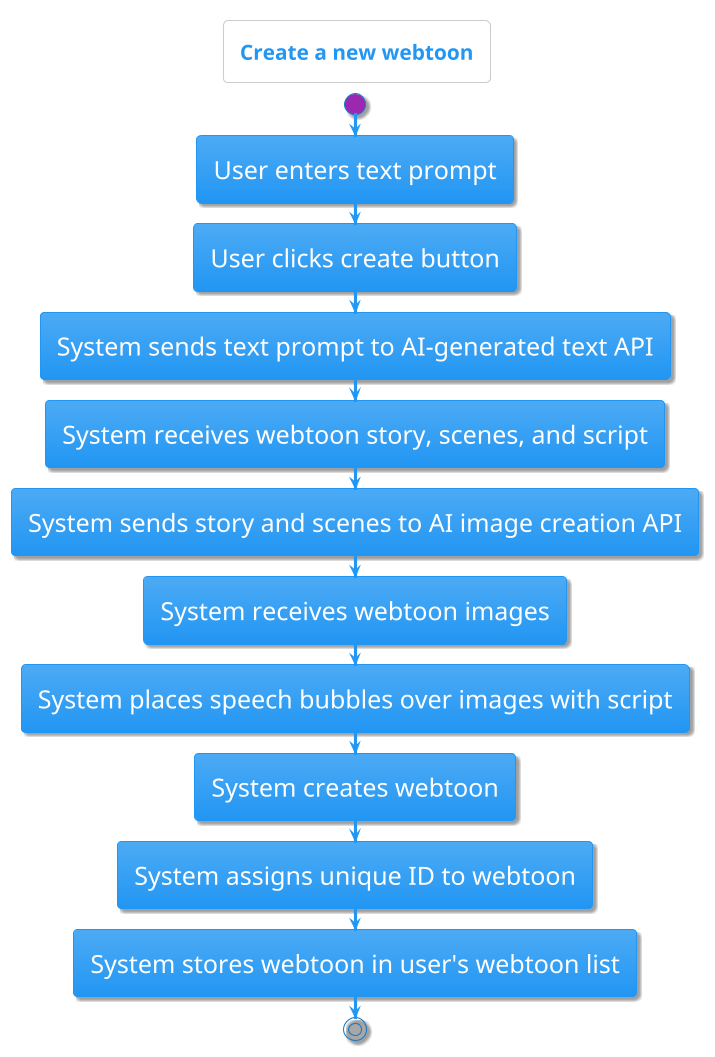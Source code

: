 @startuml
!theme materia
title Create a new webtoon
skinparam defaultFontSize 24

start
:User enters text prompt;
:User clicks create button;
:System sends text prompt to AI-generated text API;
:System receives webtoon story, scenes, and script;
:System sends story and scenes to AI image creation API;
:System receives webtoon images;
:System places speech bubbles over images with script;
:System creates webtoon;
:System assigns unique ID to webtoon;
:System stores webtoon in user's webtoon list;
stop
@enduml
